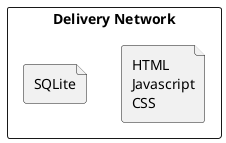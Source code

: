 @startuml Delivery

rectangle "Delivery Network" {
  file "HTML\nJavascript\nCSS"
  file SQLite
}

@enduml
